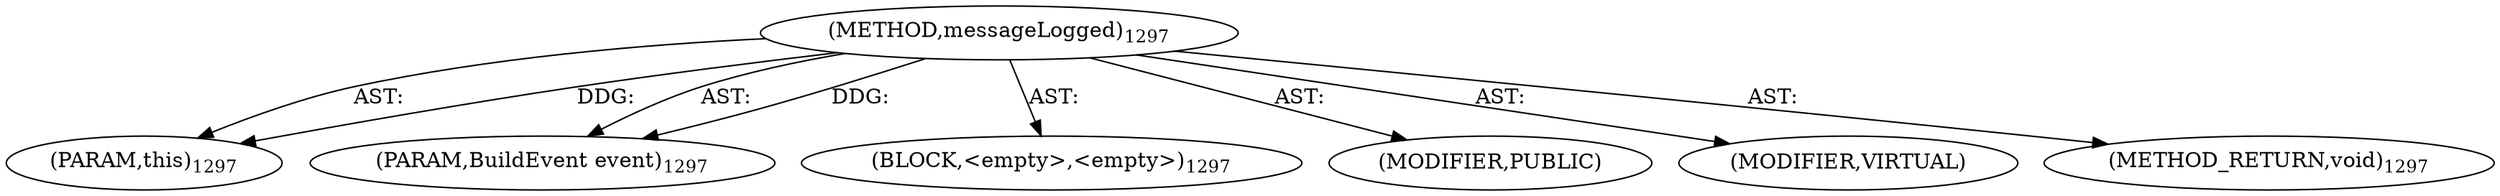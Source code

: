 digraph "messageLogged" {  
"111669149744" [label = <(METHOD,messageLogged)<SUB>1297</SUB>> ]
"115964117096" [label = <(PARAM,this)<SUB>1297</SUB>> ]
"115964117097" [label = <(PARAM,BuildEvent event)<SUB>1297</SUB>> ]
"25769803946" [label = <(BLOCK,&lt;empty&gt;,&lt;empty&gt;)<SUB>1297</SUB>> ]
"133143986293" [label = <(MODIFIER,PUBLIC)> ]
"133143986294" [label = <(MODIFIER,VIRTUAL)> ]
"128849018928" [label = <(METHOD_RETURN,void)<SUB>1297</SUB>> ]
  "111669149744" -> "115964117096"  [ label = "AST: "] 
  "111669149744" -> "115964117097"  [ label = "AST: "] 
  "111669149744" -> "25769803946"  [ label = "AST: "] 
  "111669149744" -> "133143986293"  [ label = "AST: "] 
  "111669149744" -> "133143986294"  [ label = "AST: "] 
  "111669149744" -> "128849018928"  [ label = "AST: "] 
  "111669149744" -> "115964117096"  [ label = "DDG: "] 
  "111669149744" -> "115964117097"  [ label = "DDG: "] 
}
